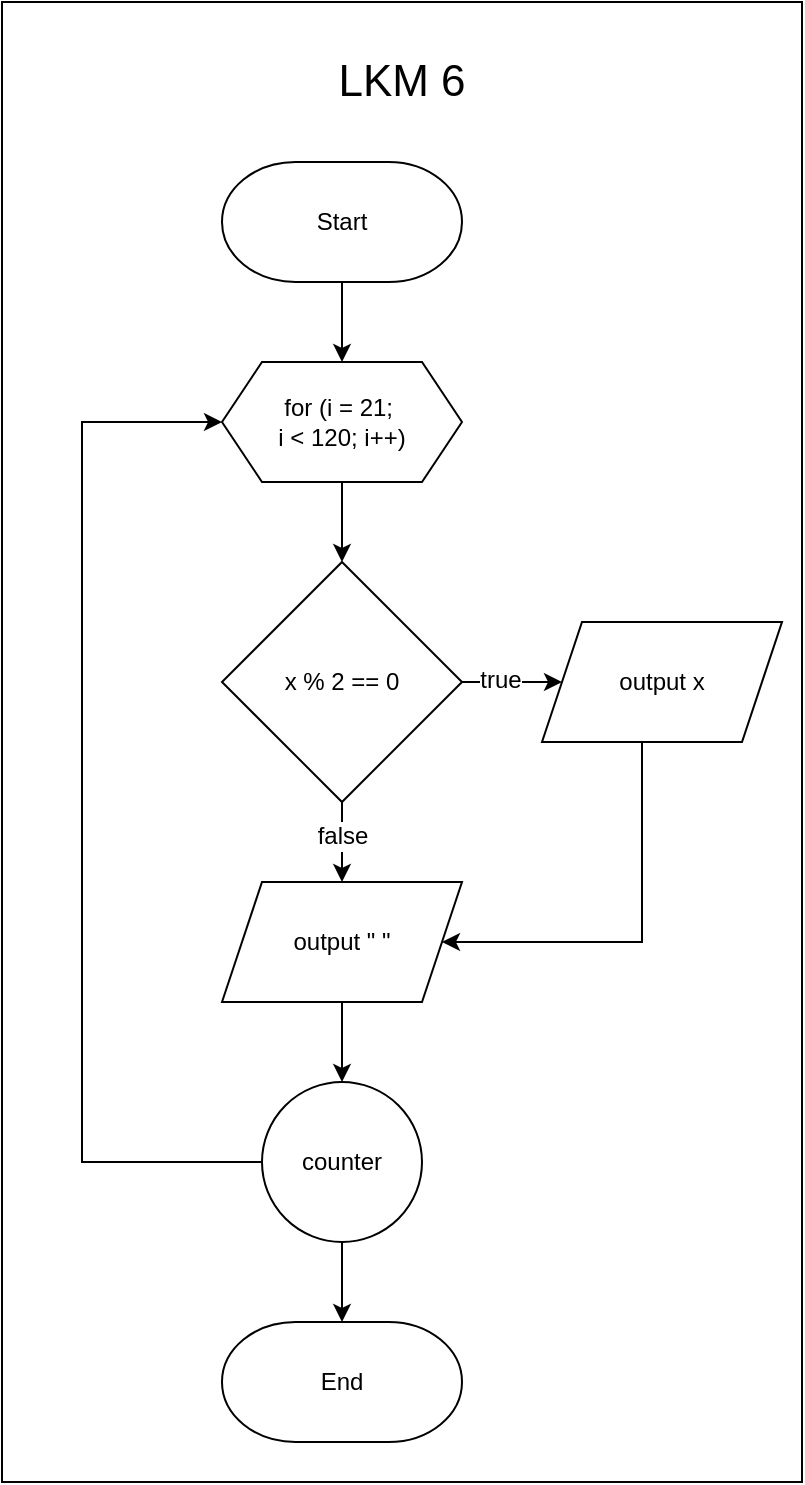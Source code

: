 <mxfile version="13.6.2" type="device"><diagram id="C5RBs43oDa-KdzZeNtuy" name="Page-1"><mxGraphModel dx="920" dy="632" grid="1" gridSize="10" guides="1" tooltips="1" connect="1" arrows="1" fold="1" page="1" pageScale="1" pageWidth="827" pageHeight="1169" math="0" shadow="0"><root><mxCell id="WIyWlLk6GJQsqaUBKTNV-0"/><mxCell id="WIyWlLk6GJQsqaUBKTNV-1" parent="WIyWlLk6GJQsqaUBKTNV-0"/><mxCell id="VLN-VOcqStxo75nB2Wa1-30" value="" style="rounded=0;whiteSpace=wrap;html=1;strokeColor=#000000;strokeWidth=1;fontSize=12;" vertex="1" parent="WIyWlLk6GJQsqaUBKTNV-1"><mxGeometry x="10" y="120" width="400" height="740" as="geometry"/></mxCell><mxCell id="VLN-VOcqStxo75nB2Wa1-14" value="" style="edgeStyle=orthogonalEdgeStyle;rounded=0;orthogonalLoop=1;jettySize=auto;html=1;" edge="1" parent="WIyWlLk6GJQsqaUBKTNV-1" source="VLN-VOcqStxo75nB2Wa1-2" target="VLN-VOcqStxo75nB2Wa1-13"><mxGeometry relative="1" as="geometry"/></mxCell><mxCell id="VLN-VOcqStxo75nB2Wa1-2" value="for (i = 21;&amp;nbsp;&lt;br&gt;i &amp;lt; 120; i++)" style="shape=hexagon;perimeter=hexagonPerimeter2;whiteSpace=wrap;html=1;fixedSize=1;" vertex="1" parent="WIyWlLk6GJQsqaUBKTNV-1"><mxGeometry x="120" y="300" width="120" height="60" as="geometry"/></mxCell><mxCell id="VLN-VOcqStxo75nB2Wa1-21" value="" style="edgeStyle=orthogonalEdgeStyle;rounded=0;orthogonalLoop=1;jettySize=auto;html=1;fontSize=12;" edge="1" parent="WIyWlLk6GJQsqaUBKTNV-1" source="VLN-VOcqStxo75nB2Wa1-4" target="VLN-VOcqStxo75nB2Wa1-2"><mxGeometry relative="1" as="geometry"/></mxCell><mxCell id="VLN-VOcqStxo75nB2Wa1-4" value="Start" style="strokeWidth=1;html=1;shape=mxgraph.flowchart.terminator;whiteSpace=wrap;" vertex="1" parent="WIyWlLk6GJQsqaUBKTNV-1"><mxGeometry x="120" y="200" width="120" height="60" as="geometry"/></mxCell><mxCell id="VLN-VOcqStxo75nB2Wa1-16" value="" style="edgeStyle=orthogonalEdgeStyle;rounded=0;orthogonalLoop=1;jettySize=auto;html=1;" edge="1" parent="WIyWlLk6GJQsqaUBKTNV-1" source="VLN-VOcqStxo75nB2Wa1-13" target="VLN-VOcqStxo75nB2Wa1-15"><mxGeometry relative="1" as="geometry"/></mxCell><mxCell id="VLN-VOcqStxo75nB2Wa1-17" value="true" style="edgeLabel;html=1;align=center;verticalAlign=middle;resizable=0;points=[];fontSize=12;" vertex="1" connectable="0" parent="VLN-VOcqStxo75nB2Wa1-16"><mxGeometry x="-0.244" y="3" relative="1" as="geometry"><mxPoint y="2" as="offset"/></mxGeometry></mxCell><mxCell id="VLN-VOcqStxo75nB2Wa1-19" value="" style="edgeStyle=orthogonalEdgeStyle;rounded=0;orthogonalLoop=1;jettySize=auto;html=1;fontSize=18;" edge="1" parent="WIyWlLk6GJQsqaUBKTNV-1" source="VLN-VOcqStxo75nB2Wa1-13" target="VLN-VOcqStxo75nB2Wa1-18"><mxGeometry relative="1" as="geometry"/></mxCell><mxCell id="VLN-VOcqStxo75nB2Wa1-31" value="false" style="edgeLabel;html=1;align=center;verticalAlign=middle;resizable=0;points=[];fontSize=12;" vertex="1" connectable="0" parent="VLN-VOcqStxo75nB2Wa1-19"><mxGeometry x="0.381" relative="1" as="geometry"><mxPoint y="-11" as="offset"/></mxGeometry></mxCell><mxCell id="VLN-VOcqStxo75nB2Wa1-13" value="x % 2 == 0" style="strokeWidth=1;html=1;shape=mxgraph.flowchart.decision;whiteSpace=wrap;" vertex="1" parent="WIyWlLk6GJQsqaUBKTNV-1"><mxGeometry x="120" y="400" width="120" height="120" as="geometry"/></mxCell><mxCell id="VLN-VOcqStxo75nB2Wa1-20" style="edgeStyle=orthogonalEdgeStyle;rounded=0;orthogonalLoop=1;jettySize=auto;html=1;entryX=1;entryY=0.5;entryDx=0;entryDy=0;fontSize=12;" edge="1" parent="WIyWlLk6GJQsqaUBKTNV-1" source="VLN-VOcqStxo75nB2Wa1-15" target="VLN-VOcqStxo75nB2Wa1-18"><mxGeometry relative="1" as="geometry"><Array as="points"><mxPoint x="330" y="590"/></Array></mxGeometry></mxCell><mxCell id="VLN-VOcqStxo75nB2Wa1-15" value="output x" style="shape=parallelogram;perimeter=parallelogramPerimeter;whiteSpace=wrap;html=1;fixedSize=1;strokeWidth=1;" vertex="1" parent="WIyWlLk6GJQsqaUBKTNV-1"><mxGeometry x="280" y="430" width="120" height="60" as="geometry"/></mxCell><mxCell id="VLN-VOcqStxo75nB2Wa1-24" value="" style="edgeStyle=orthogonalEdgeStyle;rounded=0;orthogonalLoop=1;jettySize=auto;html=1;fontSize=12;" edge="1" parent="WIyWlLk6GJQsqaUBKTNV-1" source="VLN-VOcqStxo75nB2Wa1-18" target="VLN-VOcqStxo75nB2Wa1-23"><mxGeometry relative="1" as="geometry"/></mxCell><mxCell id="VLN-VOcqStxo75nB2Wa1-18" value="output &quot; &quot;" style="shape=parallelogram;perimeter=parallelogramPerimeter;whiteSpace=wrap;html=1;fixedSize=1;strokeWidth=1;" vertex="1" parent="WIyWlLk6GJQsqaUBKTNV-1"><mxGeometry x="120" y="560" width="120" height="60" as="geometry"/></mxCell><mxCell id="VLN-VOcqStxo75nB2Wa1-26" style="edgeStyle=orthogonalEdgeStyle;rounded=0;orthogonalLoop=1;jettySize=auto;html=1;fontSize=12;entryX=0;entryY=0.5;entryDx=0;entryDy=0;" edge="1" parent="WIyWlLk6GJQsqaUBKTNV-1" source="VLN-VOcqStxo75nB2Wa1-23" target="VLN-VOcqStxo75nB2Wa1-2"><mxGeometry relative="1" as="geometry"><mxPoint x="70" y="330" as="targetPoint"/><Array as="points"><mxPoint x="50" y="700"/><mxPoint x="50" y="330"/></Array></mxGeometry></mxCell><mxCell id="VLN-VOcqStxo75nB2Wa1-29" style="edgeStyle=orthogonalEdgeStyle;rounded=0;orthogonalLoop=1;jettySize=auto;html=1;fontSize=12;" edge="1" parent="WIyWlLk6GJQsqaUBKTNV-1" source="VLN-VOcqStxo75nB2Wa1-23" target="VLN-VOcqStxo75nB2Wa1-28"><mxGeometry relative="1" as="geometry"/></mxCell><mxCell id="VLN-VOcqStxo75nB2Wa1-23" value="counter" style="ellipse;whiteSpace=wrap;html=1;aspect=fixed;strokeColor=#000000;strokeWidth=1;fontSize=12;" vertex="1" parent="WIyWlLk6GJQsqaUBKTNV-1"><mxGeometry x="140" y="660" width="80" height="80" as="geometry"/></mxCell><mxCell id="VLN-VOcqStxo75nB2Wa1-28" value="End" style="strokeWidth=1;html=1;shape=mxgraph.flowchart.terminator;whiteSpace=wrap;" vertex="1" parent="WIyWlLk6GJQsqaUBKTNV-1"><mxGeometry x="120" y="780" width="120" height="60" as="geometry"/></mxCell><mxCell id="VLN-VOcqStxo75nB2Wa1-32" value="&lt;font style=&quot;font-size: 22px&quot;&gt;LKM 6&lt;/font&gt;" style="text;html=1;strokeColor=none;fillColor=none;align=center;verticalAlign=middle;whiteSpace=wrap;rounded=0;fontSize=12;" vertex="1" parent="WIyWlLk6GJQsqaUBKTNV-1"><mxGeometry x="140" y="150" width="140" height="20" as="geometry"/></mxCell></root></mxGraphModel></diagram></mxfile>